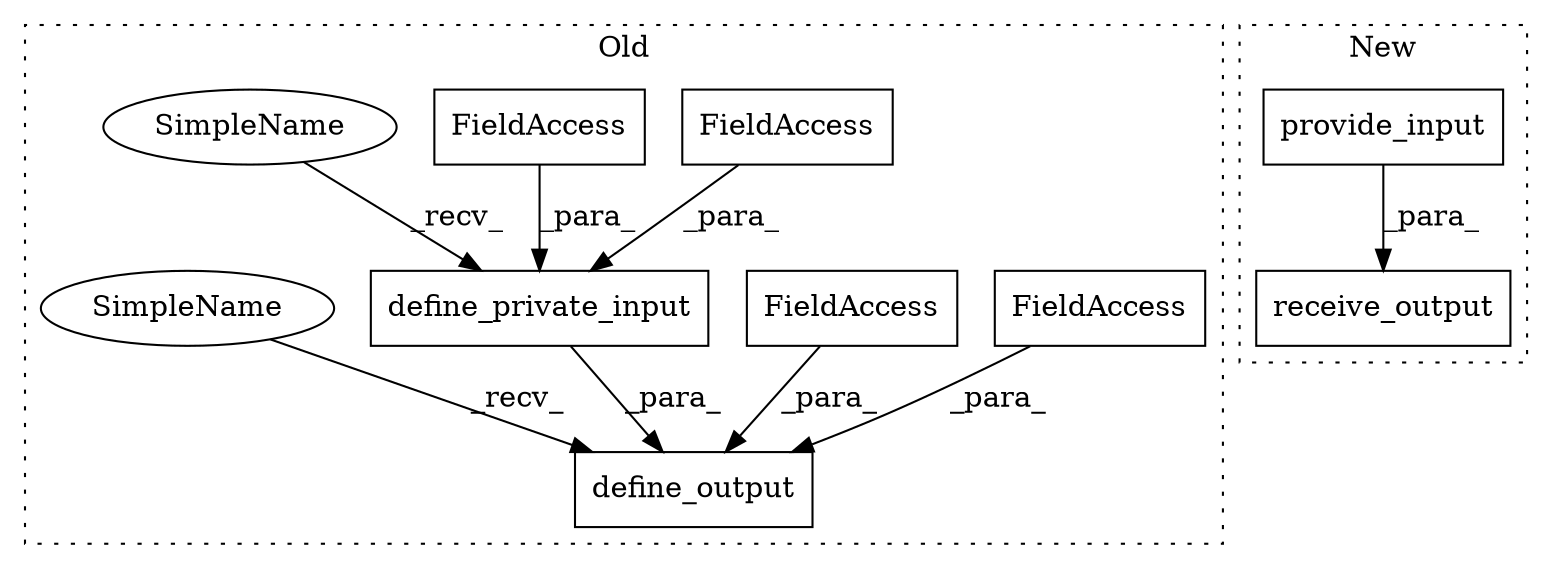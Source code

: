 digraph G {
subgraph cluster0 {
1 [label="define_output" a="32" s="964,1038" l="14,1" shape="box"];
4 [label="define_private_input" a="32" s="771,857" l="21,1" shape="box"];
5 [label="FieldAccess" a="22" s="792" l="31" shape="box"];
6 [label="FieldAccess" a="22" s="978" l="27" shape="box"];
7 [label="FieldAccess" a="22" s="824" l="33" shape="box"];
8 [label="FieldAccess" a="22" s="1008" l="30" shape="box"];
9 [label="SimpleName" a="42" s="758" l="12" shape="ellipse"];
10 [label="SimpleName" a="42" s="951" l="12" shape="ellipse"];
label = "Old";
style="dotted";
}
subgraph cluster1 {
2 [label="receive_output" a="32" s="813,829" l="15,1" shape="box"];
3 [label="provide_input" a="32" s="689" l="15" shape="box"];
label = "New";
style="dotted";
}
3 -> 2 [label="_para_"];
4 -> 1 [label="_para_"];
5 -> 4 [label="_para_"];
6 -> 1 [label="_para_"];
7 -> 4 [label="_para_"];
8 -> 1 [label="_para_"];
9 -> 4 [label="_recv_"];
10 -> 1 [label="_recv_"];
}